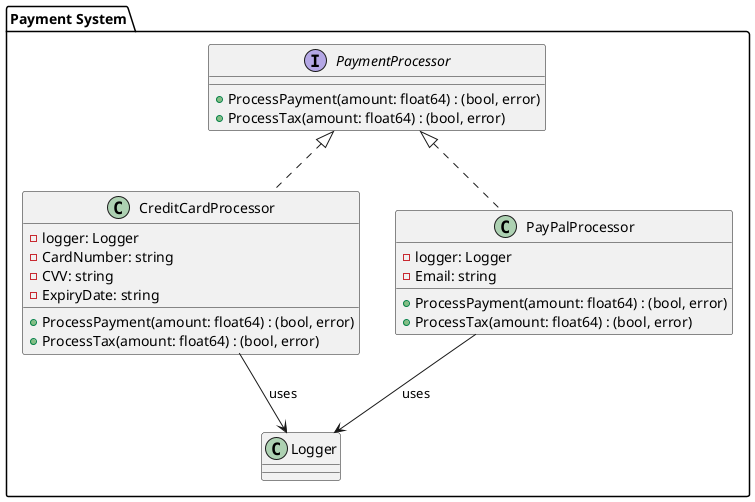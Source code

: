 @startuml

package "Payment System" {
    interface "PaymentProcessor" {
        +ProcessPayment(amount: float64) : (bool, error)
        +ProcessTax(amount: float64) : (bool, error)
    }

    class "CreditCardProcessor" {
        -logger: Logger
        -CardNumber: string
        -CVV: string
        -ExpiryDate: string
        +ProcessPayment(amount: float64) : (bool, error)
        +ProcessTax(amount: float64) : (bool, error)
    }

    class "PayPalProcessor" {
        -logger: Logger
        -Email: string
        +ProcessPayment(amount: float64) : (bool, error)
        +ProcessTax(amount: float64) : (bool, error)
    }

    class "Logger" {
    }

    PaymentProcessor <|.. CreditCardProcessor
    PaymentProcessor <|.. PayPalProcessor
    CreditCardProcessor -down-> Logger : uses
    PayPalProcessor -down-> Logger : uses
}

@enduml

